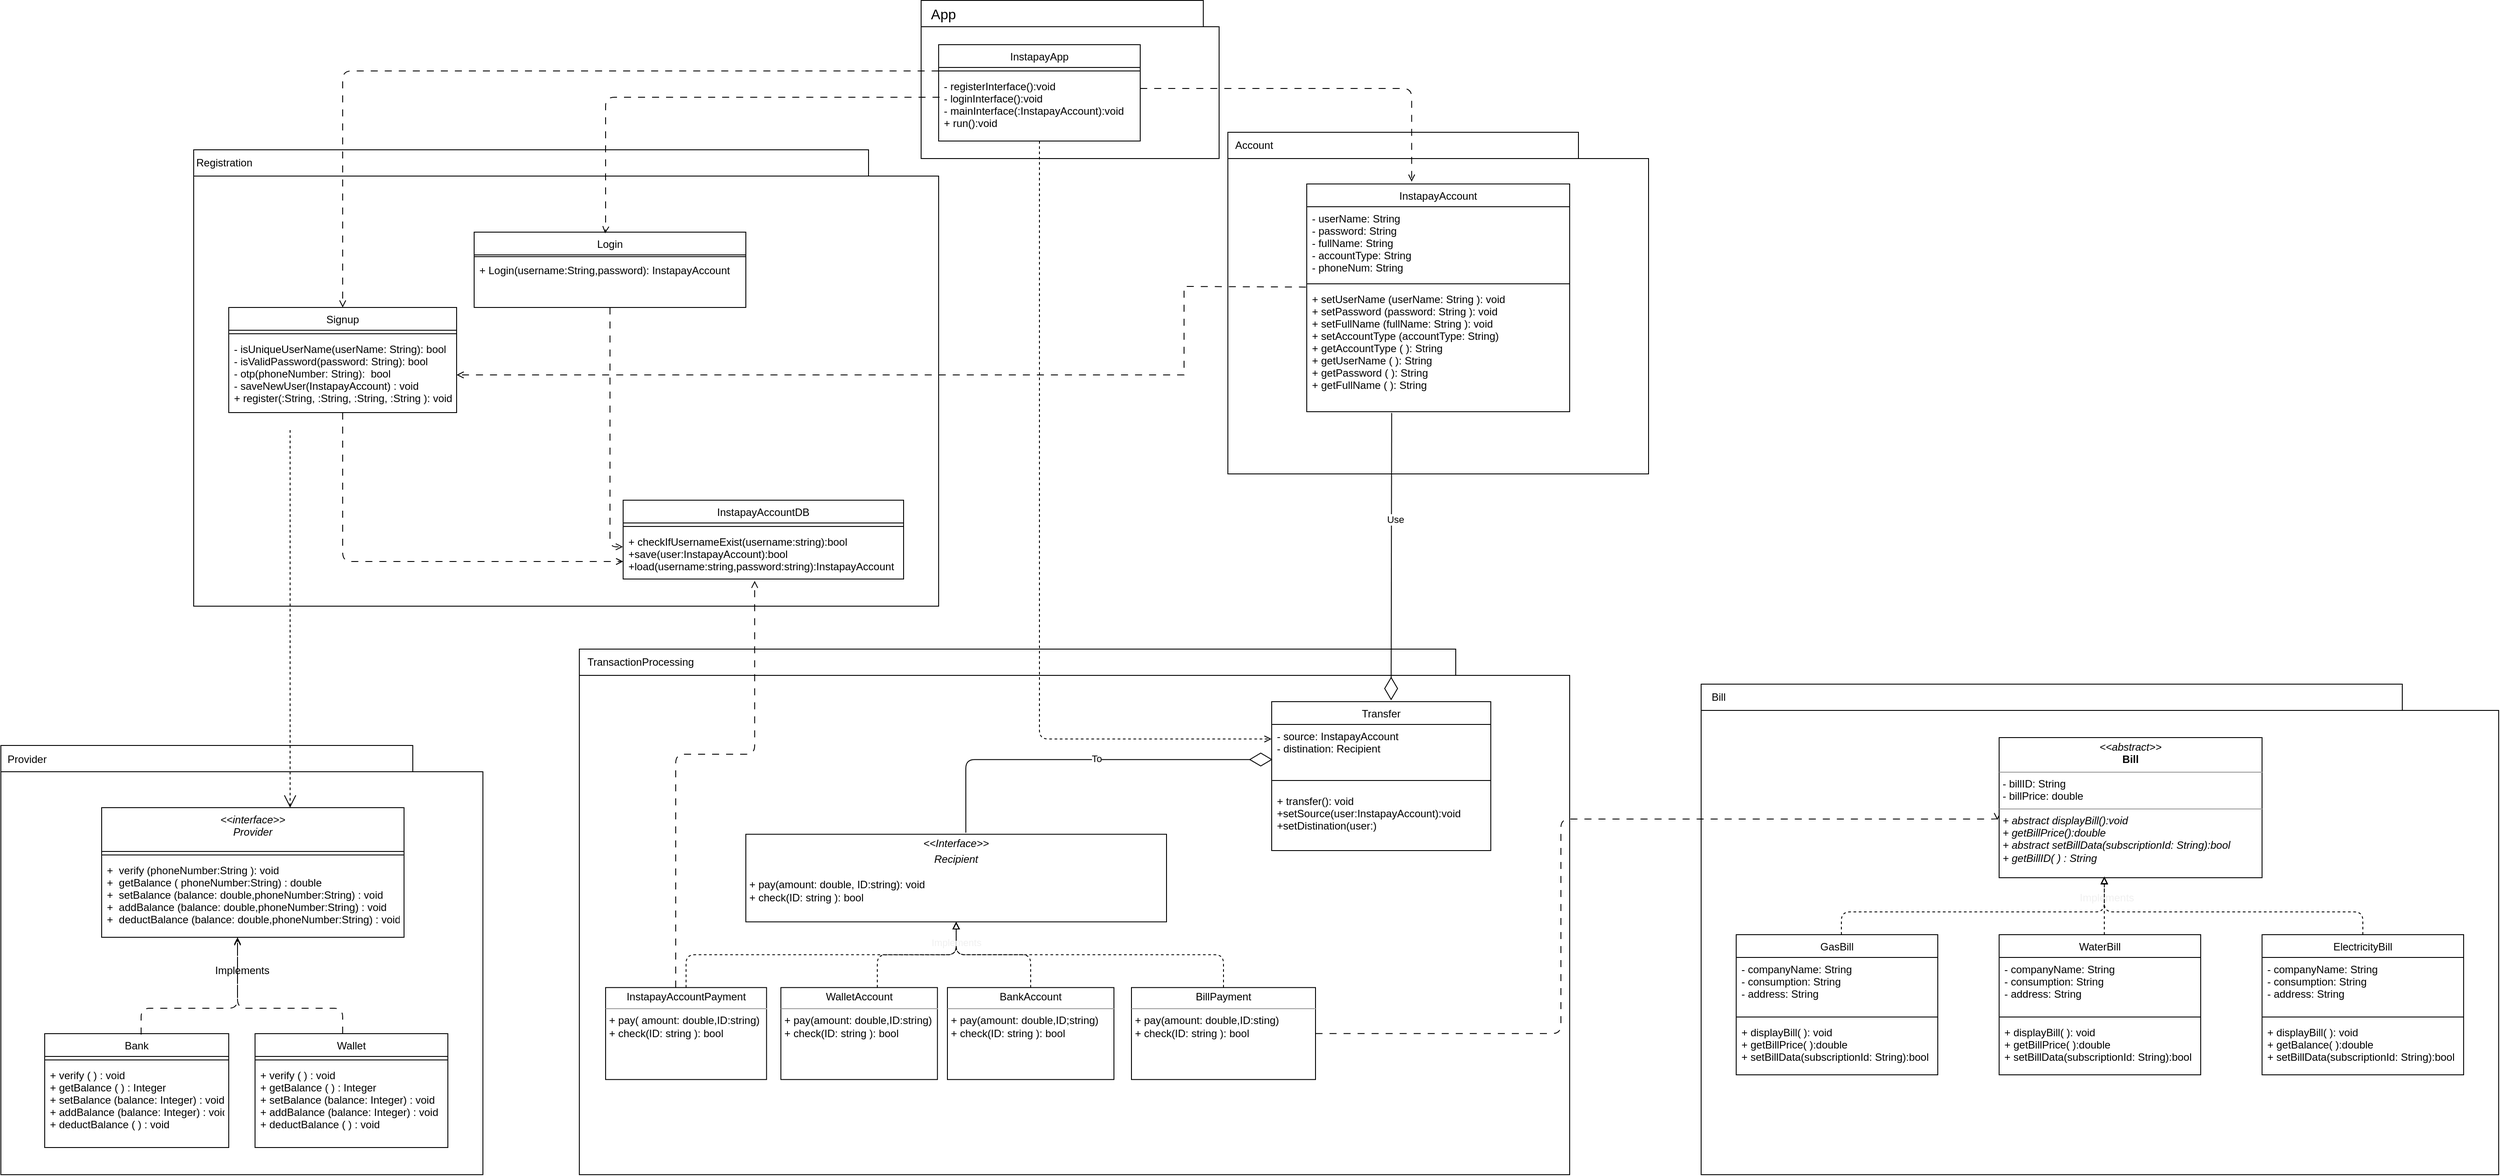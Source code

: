 <mxfile>
    <diagram id="u_baxMAExRo-awtH1UQv" name="Page-1">
        <mxGraphModel dx="3329" dy="2273" grid="1" gridSize="10" guides="1" tooltips="1" connect="1" arrows="1" fold="1" page="1" pageScale="1" pageWidth="850" pageHeight="1100" math="0" shadow="0">
            <root>
                <mxCell id="0"/>
                <mxCell id="1" parent="0"/>
                <mxCell id="371" value="" style="shape=folder;fontStyle=1;tabWidth=1200;tabHeight=30;tabPosition=left;html=1;boundedLbl=1;fillColor=none;" parent="1" vertex="1">
                    <mxGeometry x="-510" y="-230.5" width="340" height="180.5" as="geometry"/>
                </mxCell>
                <mxCell id="387" value="" style="shape=folder;fontStyle=1;tabWidth=770;tabHeight=30;tabPosition=left;html=1;boundedLbl=1;fillColor=none;" parent="1" vertex="1">
                    <mxGeometry x="-1340" y="-60" width="850" height="521" as="geometry"/>
                </mxCell>
                <mxCell id="389" value="" style="shape=folder;fontStyle=1;tabWidth=800;tabHeight=30;tabPosition=left;html=1;boundedLbl=1;fillColor=none;" vertex="1" parent="1">
                    <mxGeometry x="380" y="550" width="910" height="560" as="geometry"/>
                </mxCell>
                <mxCell id="390" value="" style="shape=folder;fontStyle=1;tabWidth=1000;tabHeight=30;tabPosition=left;html=1;boundedLbl=1;fillColor=none;" vertex="1" parent="1">
                    <mxGeometry x="-900" y="510" width="1130" height="600" as="geometry"/>
                </mxCell>
                <mxCell id="16" value="InstapayAccount" style="swimlane;fontStyle=0;align=center;verticalAlign=top;childLayout=stackLayout;horizontal=1;startSize=26;horizontalStack=0;resizeParent=1;resizeParentMax=0;resizeLast=0;collapsible=1;marginBottom=0;fontSize=12;rounded=0;" parent="1" vertex="1">
                    <mxGeometry x="-70" y="-21" width="300" height="260" as="geometry"/>
                </mxCell>
                <mxCell id="17" value="- userName: String&#10;- password: String&#10;- fullName: String&#10;- accountType: String&#10;- phoneNum: String" style="text;strokeColor=none;fillColor=none;align=left;verticalAlign=top;spacingLeft=4;spacingRight=4;overflow=hidden;rotatable=0;points=[[0,0.5],[1,0.5]];portConstraint=eastwest;fontSize=12;rounded=0;" parent="16" vertex="1">
                    <mxGeometry y="26" width="300" height="84" as="geometry"/>
                </mxCell>
                <mxCell id="18" value="" style="line;strokeWidth=1;fillColor=none;align=left;verticalAlign=middle;spacingTop=-1;spacingLeft=3;spacingRight=3;rotatable=0;labelPosition=right;points=[];portConstraint=eastwest;strokeColor=inherit;fontSize=12;rounded=0;" parent="16" vertex="1">
                    <mxGeometry y="110" width="300" height="8" as="geometry"/>
                </mxCell>
                <mxCell id="19" value="+ setUserName (userName: String ): void&#10;+ setPassword (password: String ): void&#10;+ setFullName (fullName: String ): void&#10;+ setAccountType (accountType: String)&#10;+ getAccountType ( ): String&#10;+ getUserName ( ): String&#10;+ getPassword ( ): String&#10;+ getFullName ( ): String &#10;" style="text;strokeColor=none;fillColor=none;align=left;verticalAlign=top;spacingLeft=4;spacingRight=4;overflow=hidden;rotatable=0;points=[[0,0.5],[1,0.5]];portConstraint=eastwest;fontSize=12;rounded=0;" parent="16" vertex="1">
                    <mxGeometry y="118" width="300" height="142" as="geometry"/>
                </mxCell>
                <mxCell id="38" value="&lt;&lt;interface&gt;&gt;&#10;Provider" style="swimlane;fontStyle=2;align=center;verticalAlign=top;childLayout=stackLayout;horizontal=1;startSize=50;horizontalStack=0;resizeParent=1;resizeParentMax=0;resizeLast=0;collapsible=1;marginBottom=0;rounded=0;" parent="1" vertex="1">
                    <mxGeometry x="-1445" y="691" width="345" height="148" as="geometry"/>
                </mxCell>
                <mxCell id="40" value="" style="line;strokeWidth=1;fillColor=none;align=left;verticalAlign=middle;spacingTop=-1;spacingLeft=3;spacingRight=3;rotatable=0;labelPosition=right;points=[];portConstraint=eastwest;strokeColor=inherit;rounded=0;" parent="38" vertex="1">
                    <mxGeometry y="50" width="345" height="8" as="geometry"/>
                </mxCell>
                <mxCell id="41" value="+  verify (phoneNumber:String ): void&#10;+  getBalance ( phoneNumber:String) : double&#10;+  setBalance (balance: double,phoneNumber:String) : void&#10;+  addBalance (balance: double,phoneNumber:String) : void&#10;+  deductBalance (balance: double,phoneNumber:String) : void" style="text;strokeColor=none;fillColor=none;align=left;verticalAlign=top;spacingLeft=4;spacingRight=4;overflow=hidden;rotatable=0;points=[[0,0.5],[1,0.5]];portConstraint=eastwest;rounded=0;" parent="38" vertex="1">
                    <mxGeometry y="58" width="345" height="90" as="geometry"/>
                </mxCell>
                <mxCell id="366" value="" style="edgeStyle=orthogonalEdgeStyle;html=1;dashed=1;dashPattern=8 8;fontSize=16;endArrow=open;endFill=0;" parent="1" source="42" target="41" edge="1">
                    <mxGeometry relative="1" as="geometry">
                        <Array as="points">
                            <mxPoint x="-1170" y="920"/>
                            <mxPoint x="-1290" y="920"/>
                        </Array>
                    </mxGeometry>
                </mxCell>
                <mxCell id="42" value="Wallet" style="swimlane;fontStyle=0;align=center;verticalAlign=top;childLayout=stackLayout;horizontal=1;startSize=26;horizontalStack=0;resizeParent=1;resizeParentMax=0;resizeLast=0;collapsible=1;marginBottom=0;rounded=0;" parent="1" vertex="1">
                    <mxGeometry x="-1270" y="949" width="220" height="130" as="geometry"/>
                </mxCell>
                <mxCell id="44" value="" style="line;strokeWidth=1;fillColor=none;align=left;verticalAlign=middle;spacingTop=-1;spacingLeft=3;spacingRight=3;rotatable=0;labelPosition=right;points=[];portConstraint=eastwest;strokeColor=inherit;rounded=0;" parent="42" vertex="1">
                    <mxGeometry y="26" width="220" height="8" as="geometry"/>
                </mxCell>
                <mxCell id="45" value="+ verify ( ) : void&#10;+ getBalance ( ) : Integer&#10;+ setBalance (balance: Integer) : void &#10;+ addBalance (balance: Integer) : void&#10;+ deductBalance ( ) : void" style="text;strokeColor=none;fillColor=none;align=left;verticalAlign=top;spacingLeft=4;spacingRight=4;overflow=hidden;rotatable=0;points=[[0,0.5],[1,0.5]];portConstraint=eastwest;rounded=0;" parent="42" vertex="1">
                    <mxGeometry y="34" width="220" height="96" as="geometry"/>
                </mxCell>
                <mxCell id="48" value="Bank" style="swimlane;fontStyle=0;align=center;verticalAlign=top;childLayout=stackLayout;horizontal=1;startSize=26;horizontalStack=0;resizeParent=1;resizeParentMax=0;resizeLast=0;collapsible=1;marginBottom=0;rounded=0;" parent="1" vertex="1">
                    <mxGeometry x="-1510" y="949" width="210" height="130" as="geometry"/>
                </mxCell>
                <mxCell id="50" value="" style="line;strokeWidth=1;fillColor=none;align=left;verticalAlign=middle;spacingTop=-1;spacingLeft=3;spacingRight=3;rotatable=0;labelPosition=right;points=[];portConstraint=eastwest;strokeColor=inherit;rounded=0;" parent="48" vertex="1">
                    <mxGeometry y="26" width="210" height="8" as="geometry"/>
                </mxCell>
                <mxCell id="51" value="+ verify ( ) : void&#10;+ getBalance ( ) : Integer&#10;+ setBalance (balance: Integer) : void &#10;+ addBalance (balance: Integer) : void&#10;+ deductBalance ( ) : void" style="text;strokeColor=none;fillColor=none;align=left;verticalAlign=top;spacingLeft=4;spacingRight=4;overflow=hidden;rotatable=0;points=[[0,0.5],[1,0.5]];portConstraint=eastwest;rounded=0;" parent="48" vertex="1">
                    <mxGeometry y="34" width="210" height="96" as="geometry"/>
                </mxCell>
                <mxCell id="291" value="" style="edgeStyle=orthogonalEdgeStyle;html=1;fontSize=11;fontColor=#FFFFFF;endArrow=open;endFill=0;dashed=1;dashPattern=8 8;" parent="1" source="70" target="236" edge="1">
                    <mxGeometry relative="1" as="geometry">
                        <mxPoint x="-631.38" y="416.75" as="targetPoint"/>
                        <Array as="points">
                            <mxPoint x="-1170" y="410"/>
                        </Array>
                    </mxGeometry>
                </mxCell>
                <mxCell id="70" value="Signup" style="swimlane;fontStyle=0;align=center;verticalAlign=top;childLayout=stackLayout;horizontal=1;startSize=26;horizontalStack=0;resizeParent=1;resizeParentMax=0;resizeLast=0;collapsible=1;marginBottom=0;rounded=0;" parent="1" vertex="1">
                    <mxGeometry x="-1300" y="120" width="260" height="120" as="geometry"/>
                </mxCell>
                <mxCell id="72" value="" style="line;strokeWidth=1;fillColor=none;align=left;verticalAlign=middle;spacingTop=-1;spacingLeft=3;spacingRight=3;rotatable=0;labelPosition=right;points=[];portConstraint=eastwest;strokeColor=inherit;rounded=0;" parent="70" vertex="1">
                    <mxGeometry y="26" width="260" height="8" as="geometry"/>
                </mxCell>
                <mxCell id="73" value="- isUniqueUserName(userName: String): bool&#10;- isValidPassword(password: String): bool&#10;- otp(phoneNumber: String):  bool&#10;- saveNewUser(InstapayAccount) : void&#10;+ register(:String, :String, :String, :String ): void" style="text;strokeColor=none;fillColor=none;align=left;verticalAlign=top;spacingLeft=4;spacingRight=4;overflow=hidden;rotatable=0;points=[[0,0.5],[1,0.5]];portConstraint=eastwest;rounded=0;" parent="70" vertex="1">
                    <mxGeometry y="34" width="260" height="86" as="geometry"/>
                </mxCell>
                <mxCell id="97" style="edgeStyle=orthogonalEdgeStyle;html=1;rounded=0;endArrow=open;endFill=0;dashed=1;dashPattern=8 8;exitX=-0.003;exitY=-0.002;exitDx=0;exitDy=0;exitPerimeter=0;" parent="1" source="19" target="73" edge="1">
                    <mxGeometry relative="1" as="geometry">
                        <Array as="points">
                            <mxPoint x="-72" y="97"/>
                            <mxPoint x="-210" y="96"/>
                            <mxPoint x="-210" y="217"/>
                        </Array>
                        <mxPoint x="-740" y="210" as="targetPoint"/>
                    </mxGeometry>
                </mxCell>
                <mxCell id="285" value="" style="edgeStyle=orthogonalEdgeStyle;html=1;fontSize=11;fontColor=#FFFFFF;entryX=-0.001;entryY=0.343;entryDx=0;entryDy=0;entryPerimeter=0;dashed=1;dashPattern=8 8;endArrow=open;endFill=0;" parent="1" source="108" target="236" edge="1">
                    <mxGeometry relative="1" as="geometry">
                        <mxPoint x="-1485.0" y="297.75" as="targetPoint"/>
                        <Array as="points">
                            <mxPoint x="-865" y="393"/>
                        </Array>
                    </mxGeometry>
                </mxCell>
                <mxCell id="108" value="Login" style="swimlane;fontStyle=0;align=center;verticalAlign=top;childLayout=stackLayout;horizontal=1;startSize=26;horizontalStack=0;resizeParent=1;resizeParentMax=0;resizeLast=0;collapsible=1;marginBottom=0;rounded=0;" parent="1" vertex="1">
                    <mxGeometry x="-1020.0" y="34" width="310" height="86" as="geometry"/>
                </mxCell>
                <mxCell id="110" value="" style="line;strokeWidth=1;fillColor=none;align=left;verticalAlign=middle;spacingTop=-1;spacingLeft=3;spacingRight=3;rotatable=0;labelPosition=right;points=[];portConstraint=eastwest;strokeColor=inherit;rounded=0;" parent="108" vertex="1">
                    <mxGeometry y="26" width="310" height="4" as="geometry"/>
                </mxCell>
                <mxCell id="111" value="+ Login(username:String,password): InstapayAccount" style="text;strokeColor=none;fillColor=none;align=left;verticalAlign=top;spacingLeft=4;spacingRight=4;overflow=hidden;rotatable=0;points=[[0,0.5],[1,0.5]];portConstraint=eastwest;rounded=0;" parent="108" vertex="1">
                    <mxGeometry y="30" width="310" height="56" as="geometry"/>
                </mxCell>
                <mxCell id="242" value="" style="edgeStyle=orthogonalEdgeStyle;html=1;dashed=1;fontSize=9;endArrow=block;endFill=0;elbow=vertical;" parent="1" source="154" edge="1">
                    <mxGeometry relative="1" as="geometry">
                        <Array as="points">
                            <mxPoint x="540" y="810"/>
                            <mxPoint x="840" y="810"/>
                        </Array>
                        <mxPoint x="840" y="770" as="targetPoint"/>
                    </mxGeometry>
                </mxCell>
                <mxCell id="154" value="GasBill&#10;" style="swimlane;fontStyle=0;align=center;verticalAlign=top;childLayout=stackLayout;horizontal=1;startSize=26;horizontalStack=0;resizeParent=1;resizeParentMax=0;resizeLast=0;collapsible=1;marginBottom=0;labelBackgroundColor=none;rounded=0;" parent="1" vertex="1">
                    <mxGeometry x="420" y="836" width="230" height="160" as="geometry"/>
                </mxCell>
                <mxCell id="155" value="- companyName: String&#10;- consumption: String&#10;- address: String" style="text;strokeColor=none;fillColor=none;align=left;verticalAlign=top;spacingLeft=4;spacingRight=4;overflow=hidden;rotatable=0;points=[[0,0.5],[1,0.5]];portConstraint=eastwest;labelBackgroundColor=none;rounded=0;" parent="154" vertex="1">
                    <mxGeometry y="26" width="230" height="64" as="geometry"/>
                </mxCell>
                <mxCell id="156" value="" style="line;strokeWidth=1;fillColor=none;align=left;verticalAlign=middle;spacingTop=-1;spacingLeft=3;spacingRight=3;rotatable=0;labelPosition=right;points=[];portConstraint=eastwest;strokeColor=inherit;labelBackgroundColor=#4b4949;rounded=0;" parent="154" vertex="1">
                    <mxGeometry y="90" width="230" height="8" as="geometry"/>
                </mxCell>
                <mxCell id="157" value="+ displayBill( ): void&#10;+ getBillPrice( ):double&#10;+ setBillData(subscriptionId: String):bool" style="text;strokeColor=none;fillColor=none;align=left;verticalAlign=top;spacingLeft=4;spacingRight=4;overflow=hidden;rotatable=0;points=[[0,0.5],[1,0.5]];portConstraint=eastwest;labelBackgroundColor=none;rounded=0;" parent="154" vertex="1">
                    <mxGeometry y="98" width="230" height="62" as="geometry"/>
                </mxCell>
                <mxCell id="162" value="ElectricityBill" style="swimlane;fontStyle=0;align=center;verticalAlign=top;childLayout=stackLayout;horizontal=1;startSize=26;horizontalStack=0;resizeParent=1;resizeParentMax=0;resizeLast=0;collapsible=1;marginBottom=0;labelBackgroundColor=none;rounded=0;" parent="1" vertex="1">
                    <mxGeometry x="1020" y="836" width="230" height="160" as="geometry"/>
                </mxCell>
                <mxCell id="163" value="- companyName: String&#10;- consumption: String&#10;- address: String" style="text;strokeColor=none;fillColor=none;align=left;verticalAlign=top;spacingLeft=4;spacingRight=4;overflow=hidden;rotatable=0;points=[[0,0.5],[1,0.5]];portConstraint=eastwest;labelBackgroundColor=none;rounded=0;" parent="162" vertex="1">
                    <mxGeometry y="26" width="230" height="64" as="geometry"/>
                </mxCell>
                <mxCell id="164" value="" style="line;strokeWidth=1;fillColor=none;align=left;verticalAlign=middle;spacingTop=-1;spacingLeft=3;spacingRight=3;rotatable=0;labelPosition=right;points=[];portConstraint=eastwest;strokeColor=inherit;labelBackgroundColor=#4b4949;rounded=0;" parent="162" vertex="1">
                    <mxGeometry y="90" width="230" height="8" as="geometry"/>
                </mxCell>
                <mxCell id="165" value="+ displayBill( ): void&#10;+ getBalance( ):double&#10;+ setBillData(subscriptionId: String):bool" style="text;strokeColor=none;fillColor=none;align=left;verticalAlign=top;spacingLeft=4;spacingRight=4;overflow=hidden;rotatable=0;points=[[0,0.5],[1,0.5]];portConstraint=eastwest;labelBackgroundColor=none;rounded=0;" parent="162" vertex="1">
                    <mxGeometry y="98" width="230" height="62" as="geometry"/>
                </mxCell>
                <mxCell id="188" value="Transfer" style="swimlane;fontStyle=0;align=center;verticalAlign=top;childLayout=stackLayout;horizontal=1;startSize=26;horizontalStack=0;resizeParent=1;resizeParentMax=0;resizeLast=0;collapsible=1;marginBottom=0;labelBackgroundColor=none;labelBorderColor=none;fillStyle=auto;fontColor=default;fillColor=default;gradientColor=none;" parent="1" vertex="1">
                    <mxGeometry x="-110" y="570" width="250" height="170" as="geometry"/>
                </mxCell>
                <mxCell id="189" value="- source: InstapayAccount&#10;- distination: Recipient&#10; " style="text;strokeColor=none;fillColor=none;align=left;verticalAlign=top;spacingLeft=4;spacingRight=4;overflow=hidden;rotatable=0;points=[[0,0.5],[1,0.5]];portConstraint=eastwest;labelBackgroundColor=none;labelBorderColor=none;fillStyle=auto;fontColor=default;" parent="188" vertex="1">
                    <mxGeometry y="26" width="250" height="54" as="geometry"/>
                </mxCell>
                <mxCell id="190" value="" style="line;strokeWidth=1;fillColor=none;align=left;verticalAlign=middle;spacingTop=-1;spacingLeft=3;spacingRight=3;rotatable=0;labelPosition=right;points=[];portConstraint=eastwest;strokeColor=inherit;labelBackgroundColor=none;labelBorderColor=none;fillStyle=auto;fontColor=default;" parent="188" vertex="1">
                    <mxGeometry y="80" width="250" height="20" as="geometry"/>
                </mxCell>
                <mxCell id="191" value="+ transfer(): void&#10;+setSource(user:InstapayAccount):void&#10;+setDistination(user:)" style="text;strokeColor=none;fillColor=none;align=left;verticalAlign=top;spacingLeft=4;spacingRight=4;overflow=hidden;rotatable=0;points=[[0,0.5],[1,0.5]];portConstraint=eastwest;labelBackgroundColor=none;labelBorderColor=none;fillStyle=auto;fontColor=default;" parent="188" vertex="1">
                    <mxGeometry y="100" width="250" height="70" as="geometry"/>
                </mxCell>
                <mxCell id="193" value="&lt;p style=&quot;margin:0px;margin-top:4px;text-align:center;&quot;&gt;&lt;i&gt;&amp;lt;&amp;lt;Interface&amp;gt;&amp;gt;&lt;/i&gt;&lt;br&gt;&lt;/p&gt;&lt;p style=&quot;margin:0px;margin-top:4px;text-align:center;&quot;&gt;&lt;i&gt;Recipient&lt;/i&gt;&lt;/p&gt;&lt;p style=&quot;margin:0px;margin-left:4px;&quot;&gt;&lt;br&gt;&lt;/p&gt;&lt;p style=&quot;margin:0px;margin-left:4px;&quot;&gt;+ pay(amount: double, ID:string): void&lt;/p&gt;&lt;p style=&quot;margin:0px;margin-left:4px;&quot;&gt;+ check(ID: string ): bool&lt;br&gt;&lt;br&gt;&lt;/p&gt;" style="verticalAlign=top;align=left;overflow=fill;fontSize=12;fontFamily=Helvetica;html=1;" parent="1" vertex="1">
                    <mxGeometry x="-710" y="721.37" width="480" height="100" as="geometry"/>
                </mxCell>
                <mxCell id="212" value="" style="edgeStyle=orthogonalEdgeStyle;html=1;elbow=vertical;endArrow=block;endFill=0;dashed=1;" parent="1" source="194" target="193" edge="1">
                    <mxGeometry relative="1" as="geometry"/>
                </mxCell>
                <mxCell id="194" value="&lt;p style=&quot;margin:0px;margin-top:4px;text-align:center;&quot;&gt;BillPayment&lt;/p&gt;&lt;hr size=&quot;1&quot;&gt;&lt;p style=&quot;margin:0px;margin-left:4px;&quot;&gt;&lt;/p&gt;&lt;p style=&quot;margin: 0px 0px 0px 4px;&quot;&gt;+ pay(amount: double,ID:sting)&lt;br&gt;&lt;/p&gt;&lt;p style=&quot;margin: 0px 0px 0px 4px;&quot;&gt;+ check(ID: string ): bool&lt;/p&gt;" style="verticalAlign=top;align=left;overflow=fill;fontSize=12;fontFamily=Helvetica;html=1;" parent="1" vertex="1">
                    <mxGeometry x="-270" y="896.37" width="210" height="105" as="geometry"/>
                </mxCell>
                <mxCell id="207" value="" style="edgeStyle=orthogonalEdgeStyle;html=1;elbow=vertical;endArrow=block;endFill=0;dashed=1;" parent="1" source="195" target="193" edge="1">
                    <mxGeometry relative="1" as="geometry"/>
                </mxCell>
                <mxCell id="195" value="&lt;p style=&quot;margin:0px;margin-top:4px;text-align:center;&quot;&gt;BankAccount&lt;/p&gt;&lt;hr size=&quot;1&quot;&gt;&lt;p style=&quot;margin:0px;margin-left:4px;&quot;&gt;&lt;/p&gt;&lt;p style=&quot;margin: 0px 0px 0px 4px;&quot;&gt;+ pay(amount: double,ID;string)&lt;br&gt;&lt;/p&gt;&lt;p style=&quot;margin: 0px 0px 0px 4px;&quot;&gt;+ check(ID: string ): bool&lt;/p&gt;" style="verticalAlign=top;align=left;overflow=fill;fontSize=12;fontFamily=Helvetica;html=1;" parent="1" vertex="1">
                    <mxGeometry x="-480" y="896.37" width="190" height="105" as="geometry"/>
                </mxCell>
                <mxCell id="206" value="" style="edgeStyle=orthogonalEdgeStyle;html=1;elbow=vertical;endArrow=block;endFill=0;dashed=1;" parent="1" source="196" target="193" edge="1">
                    <mxGeometry relative="1" as="geometry"/>
                </mxCell>
                <mxCell id="281" value="" style="edgeStyle=orthogonalEdgeStyle;html=1;fontSize=11;fontColor=#FFFFFF;dashed=1;dashPattern=8 8;endArrow=open;endFill=0;entryX=0.469;entryY=1.037;entryDx=0;entryDy=0;entryPerimeter=0;" parent="1" source="196" target="236" edge="1">
                    <mxGeometry relative="1" as="geometry">
                        <mxPoint x="-651" y="460" as="targetPoint"/>
                        <Array as="points">
                            <mxPoint x="-790" y="630"/>
                            <mxPoint x="-700" y="630"/>
                        </Array>
                    </mxGeometry>
                </mxCell>
                <mxCell id="196" value="&lt;p style=&quot;margin:0px;margin-top:4px;text-align:center;&quot;&gt;InstapayAccountPayment&lt;/p&gt;&lt;hr size=&quot;1&quot;&gt;&lt;p style=&quot;margin:0px;margin-left:4px;&quot;&gt;&lt;/p&gt;&lt;p style=&quot;margin:0px;margin-left:4px;&quot;&gt;+ pay( amount: double,ID:string)&lt;br&gt;&lt;/p&gt;&lt;p style=&quot;margin:0px;margin-left:4px;&quot;&gt;+ check(ID: string ): bool&lt;br&gt;&lt;/p&gt;" style="verticalAlign=top;align=left;overflow=fill;fontSize=12;fontFamily=Helvetica;html=1;" parent="1" vertex="1">
                    <mxGeometry x="-870" y="896.37" width="183.64" height="105" as="geometry"/>
                </mxCell>
                <mxCell id="210" value="" style="edgeStyle=orthogonalEdgeStyle;html=1;elbow=vertical;endArrow=block;endFill=0;dashed=1;" parent="1" source="197" target="193" edge="1">
                    <mxGeometry relative="1" as="geometry">
                        <Array as="points">
                            <mxPoint x="-560" y="859"/>
                            <mxPoint x="-470" y="859"/>
                        </Array>
                    </mxGeometry>
                </mxCell>
                <mxCell id="197" value="&lt;p style=&quot;margin:0px;margin-top:4px;text-align:center;&quot;&gt;WalletAccount&lt;/p&gt;&lt;hr size=&quot;1&quot;&gt;&lt;p style=&quot;margin:0px;margin-left:4px;&quot;&gt;+ pay(amount: double,ID:string)&lt;/p&gt;&lt;p style=&quot;margin:0px;margin-left:4px;&quot;&gt;+ check(ID: string ): bool&lt;br&gt;&lt;/p&gt;" style="verticalAlign=top;align=left;overflow=fill;fontSize=12;fontFamily=Helvetica;html=1;" parent="1" vertex="1">
                    <mxGeometry x="-670.02" y="896.37" width="178.64" height="105" as="geometry"/>
                </mxCell>
                <mxCell id="213" value="&lt;span style=&quot;color: rgb(240, 240, 240); font-family: Helvetica; font-size: 11px; font-style: normal; font-variant-ligatures: normal; font-variant-caps: normal; font-weight: 400; letter-spacing: normal; orphans: 2; text-align: center; text-indent: 0px; text-transform: none; widows: 2; word-spacing: 0px; -webkit-text-stroke-width: 0px; text-decoration-thickness: initial; text-decoration-style: initial; text-decoration-color: initial; float: none; display: inline !important;&quot;&gt;Implements&lt;/span&gt;" style="text;whiteSpace=wrap;html=1;" parent="1" vertex="1">
                    <mxGeometry x="-500" y="831.37" width="60" height="30" as="geometry"/>
                </mxCell>
                <mxCell id="214" value="" style="endArrow=diamondThin;endFill=0;endSize=24;html=1;exitX=0.523;exitY=-0.017;exitDx=0;exitDy=0;exitPerimeter=0;entryX=0.004;entryY=0.742;entryDx=0;entryDy=0;entryPerimeter=0;edgeStyle=orthogonalEdgeStyle;" parent="1" source="193" target="189" edge="1">
                    <mxGeometry width="160" relative="1" as="geometry">
                        <mxPoint x="-580" y="840" as="sourcePoint"/>
                        <mxPoint x="-140" y="590" as="targetPoint"/>
                    </mxGeometry>
                </mxCell>
                <mxCell id="305" value="1" style="edgeLabel;html=1;align=center;verticalAlign=middle;resizable=0;points=[];fontSize=11;fontColor=#FFFFFF;" parent="214" vertex="1" connectable="0">
                    <mxGeometry x="-0.835" y="-1" relative="1" as="geometry">
                        <mxPoint x="-12" y="25" as="offset"/>
                    </mxGeometry>
                </mxCell>
                <mxCell id="331" value="To" style="edgeLabel;html=1;align=center;verticalAlign=middle;resizable=0;points=[];" parent="214" vertex="1" connectable="0">
                    <mxGeometry x="0.07" y="1" relative="1" as="geometry">
                        <mxPoint as="offset"/>
                    </mxGeometry>
                </mxCell>
                <mxCell id="295" value="" style="edgeStyle=orthogonalEdgeStyle;html=1;fontSize=11;fontColor=#FFFFFF;entryX=0.5;entryY=0;entryDx=0;entryDy=0;endArrow=open;endFill=0;dashed=1;dashPattern=8 8;" parent="1" source="219" target="70" edge="1">
                    <mxGeometry relative="1" as="geometry">
                        <mxPoint x="-375" y="-30.0" as="targetPoint"/>
                        <Array as="points">
                            <mxPoint x="-1170" y="-150"/>
                        </Array>
                    </mxGeometry>
                </mxCell>
                <mxCell id="300" value="" style="edgeStyle=orthogonalEdgeStyle;html=1;fontSize=11;fontColor=#FFFFFF;entryX=0.399;entryY=-0.01;entryDx=0;entryDy=0;endArrow=open;endFill=0;dashed=1;dashPattern=8 8;entryPerimeter=0;" parent="1" source="219" target="16" edge="1">
                    <mxGeometry relative="1" as="geometry">
                        <mxPoint x="-105" y="-140" as="targetPoint"/>
                        <Array as="points">
                            <mxPoint x="50" y="-130"/>
                        </Array>
                    </mxGeometry>
                </mxCell>
                <mxCell id="302" value="" style="edgeStyle=orthogonalEdgeStyle;html=1;fontSize=11;fontColor=#FFFFFF;entryX=-0.001;entryY=0.308;entryDx=0;entryDy=0;entryPerimeter=0;endArrow=open;endFill=0;dashed=1;" parent="1" source="219" target="189" edge="1">
                    <mxGeometry relative="1" as="geometry">
                        <mxPoint x="-375" y="440" as="targetPoint"/>
                    </mxGeometry>
                </mxCell>
                <mxCell id="219" value="InstapayApp" style="swimlane;fontStyle=0;align=center;verticalAlign=top;childLayout=stackLayout;horizontal=1;startSize=26;horizontalStack=0;resizeParent=1;resizeParentMax=0;resizeLast=0;collapsible=1;marginBottom=0;" parent="1" vertex="1">
                    <mxGeometry x="-490" y="-180" width="230" height="110" as="geometry"/>
                </mxCell>
                <mxCell id="221" value="" style="line;strokeWidth=1;fillColor=none;align=left;verticalAlign=middle;spacingTop=-1;spacingLeft=3;spacingRight=3;rotatable=0;labelPosition=right;points=[];portConstraint=eastwest;strokeColor=inherit;" parent="219" vertex="1">
                    <mxGeometry y="26" width="230" height="8" as="geometry"/>
                </mxCell>
                <mxCell id="222" value="- registerInterface():void&#10;- loginInterface():void&#10;- mainInterface(:InstapayAccount):void&#10;+ run():void&#10;" style="text;strokeColor=none;fillColor=none;align=left;verticalAlign=top;spacingLeft=4;spacingRight=4;overflow=hidden;rotatable=0;points=[[0,0.5],[1,0.5]];portConstraint=eastwest;" parent="219" vertex="1">
                    <mxGeometry y="34" width="230" height="76" as="geometry"/>
                </mxCell>
                <mxCell id="233" value="InstapayAccountDB" style="swimlane;fontStyle=0;align=center;verticalAlign=top;childLayout=stackLayout;horizontal=1;startSize=26;horizontalStack=0;resizeParent=1;resizeParentMax=0;resizeLast=0;collapsible=1;marginBottom=0;" parent="1" vertex="1">
                    <mxGeometry x="-850" y="340" width="320" height="90" as="geometry"/>
                </mxCell>
                <mxCell id="235" value="" style="line;strokeWidth=1;fillColor=none;align=left;verticalAlign=middle;spacingTop=-1;spacingLeft=3;spacingRight=3;rotatable=0;labelPosition=right;points=[];portConstraint=eastwest;strokeColor=inherit;" parent="233" vertex="1">
                    <mxGeometry y="26" width="320" height="8" as="geometry"/>
                </mxCell>
                <mxCell id="236" value="+ checkIfUsernameExist(username:string):bool&#10;+save(user:InstapayAccount):bool&#10;+load(username:string,password:string):InstapayAccount" style="text;strokeColor=none;fillColor=none;align=left;verticalAlign=top;spacingLeft=4;spacingRight=4;overflow=hidden;rotatable=0;points=[[0,0.5],[1,0.5]];portConstraint=eastwest;" parent="233" vertex="1">
                    <mxGeometry y="34" width="320" height="56" as="geometry"/>
                </mxCell>
                <mxCell id="247" value="" style="edgeStyle=orthogonalEdgeStyle;html=1;dashed=1;fontSize=9;endArrow=block;endFill=0;elbow=vertical;" parent="1" source="158" edge="1">
                    <mxGeometry relative="1" as="geometry">
                        <mxPoint x="840" y="770" as="targetPoint"/>
                        <Array as="points">
                            <mxPoint x="840" y="780"/>
                        </Array>
                    </mxGeometry>
                </mxCell>
                <mxCell id="158" value="WaterBill" style="swimlane;fontStyle=0;align=center;verticalAlign=top;childLayout=stackLayout;horizontal=1;startSize=26;horizontalStack=0;resizeParent=1;resizeParentMax=0;resizeLast=0;collapsible=1;marginBottom=0;labelBackgroundColor=none;rounded=0;" parent="1" vertex="1">
                    <mxGeometry x="720" y="836" width="230" height="160" as="geometry"/>
                </mxCell>
                <mxCell id="159" value="- companyName: String&#10;- consumption: String&#10;- address: String" style="text;strokeColor=none;fillColor=none;align=left;verticalAlign=top;spacingLeft=4;spacingRight=4;overflow=hidden;rotatable=0;points=[[0,0.5],[1,0.5]];portConstraint=eastwest;labelBackgroundColor=none;rounded=0;" parent="158" vertex="1">
                    <mxGeometry y="26" width="230" height="64" as="geometry"/>
                </mxCell>
                <mxCell id="160" value="" style="line;strokeWidth=1;fillColor=none;align=left;verticalAlign=middle;spacingTop=-1;spacingLeft=3;spacingRight=3;rotatable=0;labelPosition=right;points=[];portConstraint=eastwest;strokeColor=inherit;labelBackgroundColor=#4b4949;rounded=0;" parent="158" vertex="1">
                    <mxGeometry y="90" width="230" height="8" as="geometry"/>
                </mxCell>
                <mxCell id="161" value="+ displayBill( ): void&#10;+ getBillPrice( ):double&#10;+ setBillData(subscriptionId: String):bool" style="text;strokeColor=none;fillColor=none;align=left;verticalAlign=top;spacingLeft=4;spacingRight=4;overflow=hidden;rotatable=0;points=[[0,0.5],[1,0.5]];portConstraint=eastwest;labelBackgroundColor=none;rounded=0;" parent="158" vertex="1">
                    <mxGeometry y="98" width="230" height="62" as="geometry"/>
                </mxCell>
                <mxCell id="253" value="&lt;span style=&quot;color: rgb(240, 240, 240); font-family: Helvetica; font-size: 12px; font-style: normal; font-variant-ligatures: normal; font-variant-caps: normal; font-weight: 400; letter-spacing: normal; orphans: 2; text-align: center; text-indent: 0px; text-transform: none; widows: 2; word-spacing: 0px; -webkit-text-stroke-width: 0px; text-decoration-thickness: initial; text-decoration-style: initial; text-decoration-color: initial; float: none; display: inline !important;&quot;&gt;Implements&lt;/span&gt;" style="text;whiteSpace=wrap;html=1;fontSize=12;" parent="1" vertex="1">
                    <mxGeometry x="810" y="780" width="40" height="10" as="geometry"/>
                </mxCell>
                <mxCell id="276" value="" style="endArrow=diamondThin;endFill=0;endSize=24;html=1;rounded=0;entryX=0.545;entryY=-0.009;entryDx=0;entryDy=0;entryPerimeter=0;exitX=0.323;exitY=1.01;exitDx=0;exitDy=0;exitPerimeter=0;" parent="1" source="19" target="188" edge="1">
                    <mxGeometry width="160" relative="1" as="geometry">
                        <mxPoint x="26" y="230" as="sourcePoint"/>
                        <mxPoint x="-20.26" y="320" as="targetPoint"/>
                    </mxGeometry>
                </mxCell>
                <mxCell id="306" value="1" style="edgeLabel;html=1;align=center;verticalAlign=middle;resizable=0;points=[];fontSize=11;fontColor=#FFFFFF;" parent="276" vertex="1" connectable="0">
                    <mxGeometry x="0.544" y="3" relative="1" as="geometry">
                        <mxPoint x="11" y="-244" as="offset"/>
                    </mxGeometry>
                </mxCell>
                <mxCell id="318" value="Use" style="edgeLabel;html=1;align=center;verticalAlign=middle;resizable=0;points=[];" parent="276" vertex="1" connectable="0">
                    <mxGeometry x="-0.234" y="5" relative="1" as="geometry">
                        <mxPoint x="-1" y="-4" as="offset"/>
                    </mxGeometry>
                </mxCell>
                <mxCell id="283" value="" style="edgeStyle=orthogonalEdgeStyle;html=1;fontSize=11;fontColor=#FFFFFF;exitX=1;exitY=0.5;exitDx=0;exitDy=0;endArrow=open;endFill=0;dashed=1;dashPattern=8 8;entryX=-0.007;entryY=0.589;entryDx=0;entryDy=0;entryPerimeter=0;" parent="1" source="194" edge="1" target="383">
                    <mxGeometry relative="1" as="geometry">
                        <mxPoint x="400" y="705" as="targetPoint"/>
                        <Array as="points">
                            <mxPoint x="220" y="949"/>
                            <mxPoint x="220" y="704"/>
                            <mxPoint x="718" y="704"/>
                        </Array>
                        <mxPoint x="236.16" y="977.8" as="sourcePoint"/>
                    </mxGeometry>
                </mxCell>
                <mxCell id="296" value="" style="edgeStyle=orthogonalEdgeStyle;html=1;fontSize=11;fontColor=#FFFFFF;dashed=1;dashPattern=8 8;endArrow=open;endFill=0;entryX=0.482;entryY=0.017;entryDx=0;entryDy=0;entryPerimeter=0;" parent="1" target="108" edge="1">
                    <mxGeometry relative="1" as="geometry">
                        <mxPoint x="-489" y="-120" as="sourcePoint"/>
                        <mxPoint x="-870" y="50" as="targetPoint"/>
                        <Array as="points">
                            <mxPoint x="-489" y="-120"/>
                            <mxPoint x="-870" y="-120"/>
                            <mxPoint x="-870" y="30"/>
                            <mxPoint x="-871" y="30"/>
                        </Array>
                    </mxGeometry>
                </mxCell>
                <mxCell id="372" value="&lt;font style=&quot;font-size: 16px;&quot;&gt;App&lt;/font&gt;" style="text;html=1;align=center;verticalAlign=middle;resizable=0;points=[];autosize=1;strokeColor=none;fillColor=none;fontSize=12;" parent="1" vertex="1">
                    <mxGeometry x="-510" y="-230.5" width="50" height="30" as="geometry"/>
                </mxCell>
                <mxCell id="373" value="" style="endArrow=open;endSize=12;dashed=1;html=1;edgeStyle=orthogonalEdgeStyle;" parent="1" target="38" edge="1">
                    <mxGeometry x="-0.156" y="-193" width="160" relative="1" as="geometry">
                        <mxPoint x="-1230" y="260" as="sourcePoint"/>
                        <mxPoint x="-1210" y="580" as="targetPoint"/>
                        <Array as="points">
                            <mxPoint x="-1230" y="560"/>
                            <mxPoint x="-1230" y="560"/>
                        </Array>
                        <mxPoint x="-180" y="-123" as="offset"/>
                    </mxGeometry>
                </mxCell>
                <mxCell id="368" value="&lt;font style=&quot;font-size: 12px;&quot;&gt;Implements&lt;/font&gt;" style="text;html=1;align=center;verticalAlign=middle;resizable=0;points=[];autosize=1;strokeColor=none;fillColor=none;fontSize=16;" parent="1" vertex="1">
                    <mxGeometry x="-1330" y="860" width="90" height="30" as="geometry"/>
                </mxCell>
                <mxCell id="382" value="" style="edgeStyle=orthogonalEdgeStyle;html=1;dashed=1;dashPattern=8 8;fontSize=16;endArrow=open;endFill=0;" parent="1" edge="1">
                    <mxGeometry relative="1" as="geometry">
                        <Array as="points">
                            <mxPoint x="-1400" y="920"/>
                            <mxPoint x="-1290" y="920"/>
                        </Array>
                        <mxPoint x="-1400" y="950" as="sourcePoint"/>
                        <mxPoint x="-1290" y="840" as="targetPoint"/>
                    </mxGeometry>
                </mxCell>
                <mxCell id="383" value="&lt;p style=&quot;margin:0px;margin-top:4px;text-align:center;&quot;&gt;&lt;i&gt;&amp;lt;&amp;lt;abstract&amp;gt;&amp;gt;&lt;/i&gt;&lt;br&gt;&lt;b&gt;Bill&lt;/b&gt;&lt;/p&gt;&lt;hr size=&quot;1&quot;&gt;&lt;p style=&quot;margin:0px;margin-left:4px;&quot;&gt;- billID: String&lt;br&gt;&lt;/p&gt;&lt;p style=&quot;margin:0px;margin-left:4px;&quot;&gt;- billPrice: double&lt;/p&gt;&lt;hr size=&quot;1&quot;&gt;&lt;p style=&quot;margin:0px;margin-left:4px;&quot;&gt;&lt;i&gt;+ abstract displayBill():void&lt;br&gt;+ getBillPrice():double&lt;br&gt;+ abstract setBillData(subscriptionId: String):bool&lt;/i&gt;&lt;br&gt;&lt;/p&gt;&lt;p style=&quot;margin:0px;margin-left:4px;&quot;&gt;&lt;i&gt;+ getBillID( ) : String&lt;/i&gt;&lt;/p&gt;" style="verticalAlign=top;align=left;overflow=fill;fontSize=12;fontFamily=Helvetica;html=1;" parent="1" vertex="1">
                    <mxGeometry x="720" y="611" width="300" height="160" as="geometry"/>
                </mxCell>
                <mxCell id="388" value="" style="shape=folder;fontStyle=1;tabWidth=470;tabHeight=30;tabPosition=left;html=1;boundedLbl=1;fillColor=none;" vertex="1" parent="1">
                    <mxGeometry x="-1560" y="620" width="550" height="490" as="geometry"/>
                </mxCell>
                <mxCell id="391" value="" style="shape=folder;fontStyle=1;tabWidth=400;tabHeight=30;tabPosition=left;html=1;boundedLbl=1;fillColor=none;" vertex="1" parent="1">
                    <mxGeometry x="-160" y="-80" width="480" height="390" as="geometry"/>
                </mxCell>
                <mxCell id="392" value="Account" style="text;html=1;strokeColor=none;fillColor=none;align=center;verticalAlign=middle;whiteSpace=wrap;rounded=0;" vertex="1" parent="1">
                    <mxGeometry x="-160" y="-80" width="60" height="30" as="geometry"/>
                </mxCell>
                <mxCell id="393" value="Bill" style="text;html=1;strokeColor=none;fillColor=none;align=center;verticalAlign=middle;whiteSpace=wrap;rounded=0;" vertex="1" parent="1">
                    <mxGeometry x="370" y="550" width="60" height="30" as="geometry"/>
                </mxCell>
                <mxCell id="394" value="TransactionProcessing" style="text;html=1;strokeColor=none;fillColor=none;align=center;verticalAlign=middle;whiteSpace=wrap;rounded=0;" vertex="1" parent="1">
                    <mxGeometry x="-860" y="510" width="60" height="30" as="geometry"/>
                </mxCell>
                <mxCell id="395" value="Provider" style="text;html=1;strokeColor=none;fillColor=none;align=center;verticalAlign=middle;whiteSpace=wrap;rounded=0;" vertex="1" parent="1">
                    <mxGeometry x="-1560" y="621" width="60" height="30" as="geometry"/>
                </mxCell>
                <mxCell id="396" value="Registration" style="text;html=1;strokeColor=none;fillColor=none;align=center;verticalAlign=middle;whiteSpace=wrap;rounded=0;" vertex="1" parent="1">
                    <mxGeometry x="-1335" y="-60" width="60" height="30" as="geometry"/>
                </mxCell>
                <mxCell id="400" value="" style="edgeStyle=orthogonalEdgeStyle;html=1;dashed=1;fontSize=9;endArrow=block;endFill=0;elbow=vertical;" edge="1" parent="1">
                    <mxGeometry relative="1" as="geometry">
                        <Array as="points">
                            <mxPoint x="1135" y="810"/>
                            <mxPoint x="840" y="810"/>
                        </Array>
                        <mxPoint x="840" y="769.5" as="targetPoint"/>
                        <mxPoint x="1135" y="836" as="sourcePoint"/>
                    </mxGeometry>
                </mxCell>
            </root>
        </mxGraphModel>
    </diagram>
</mxfile>
